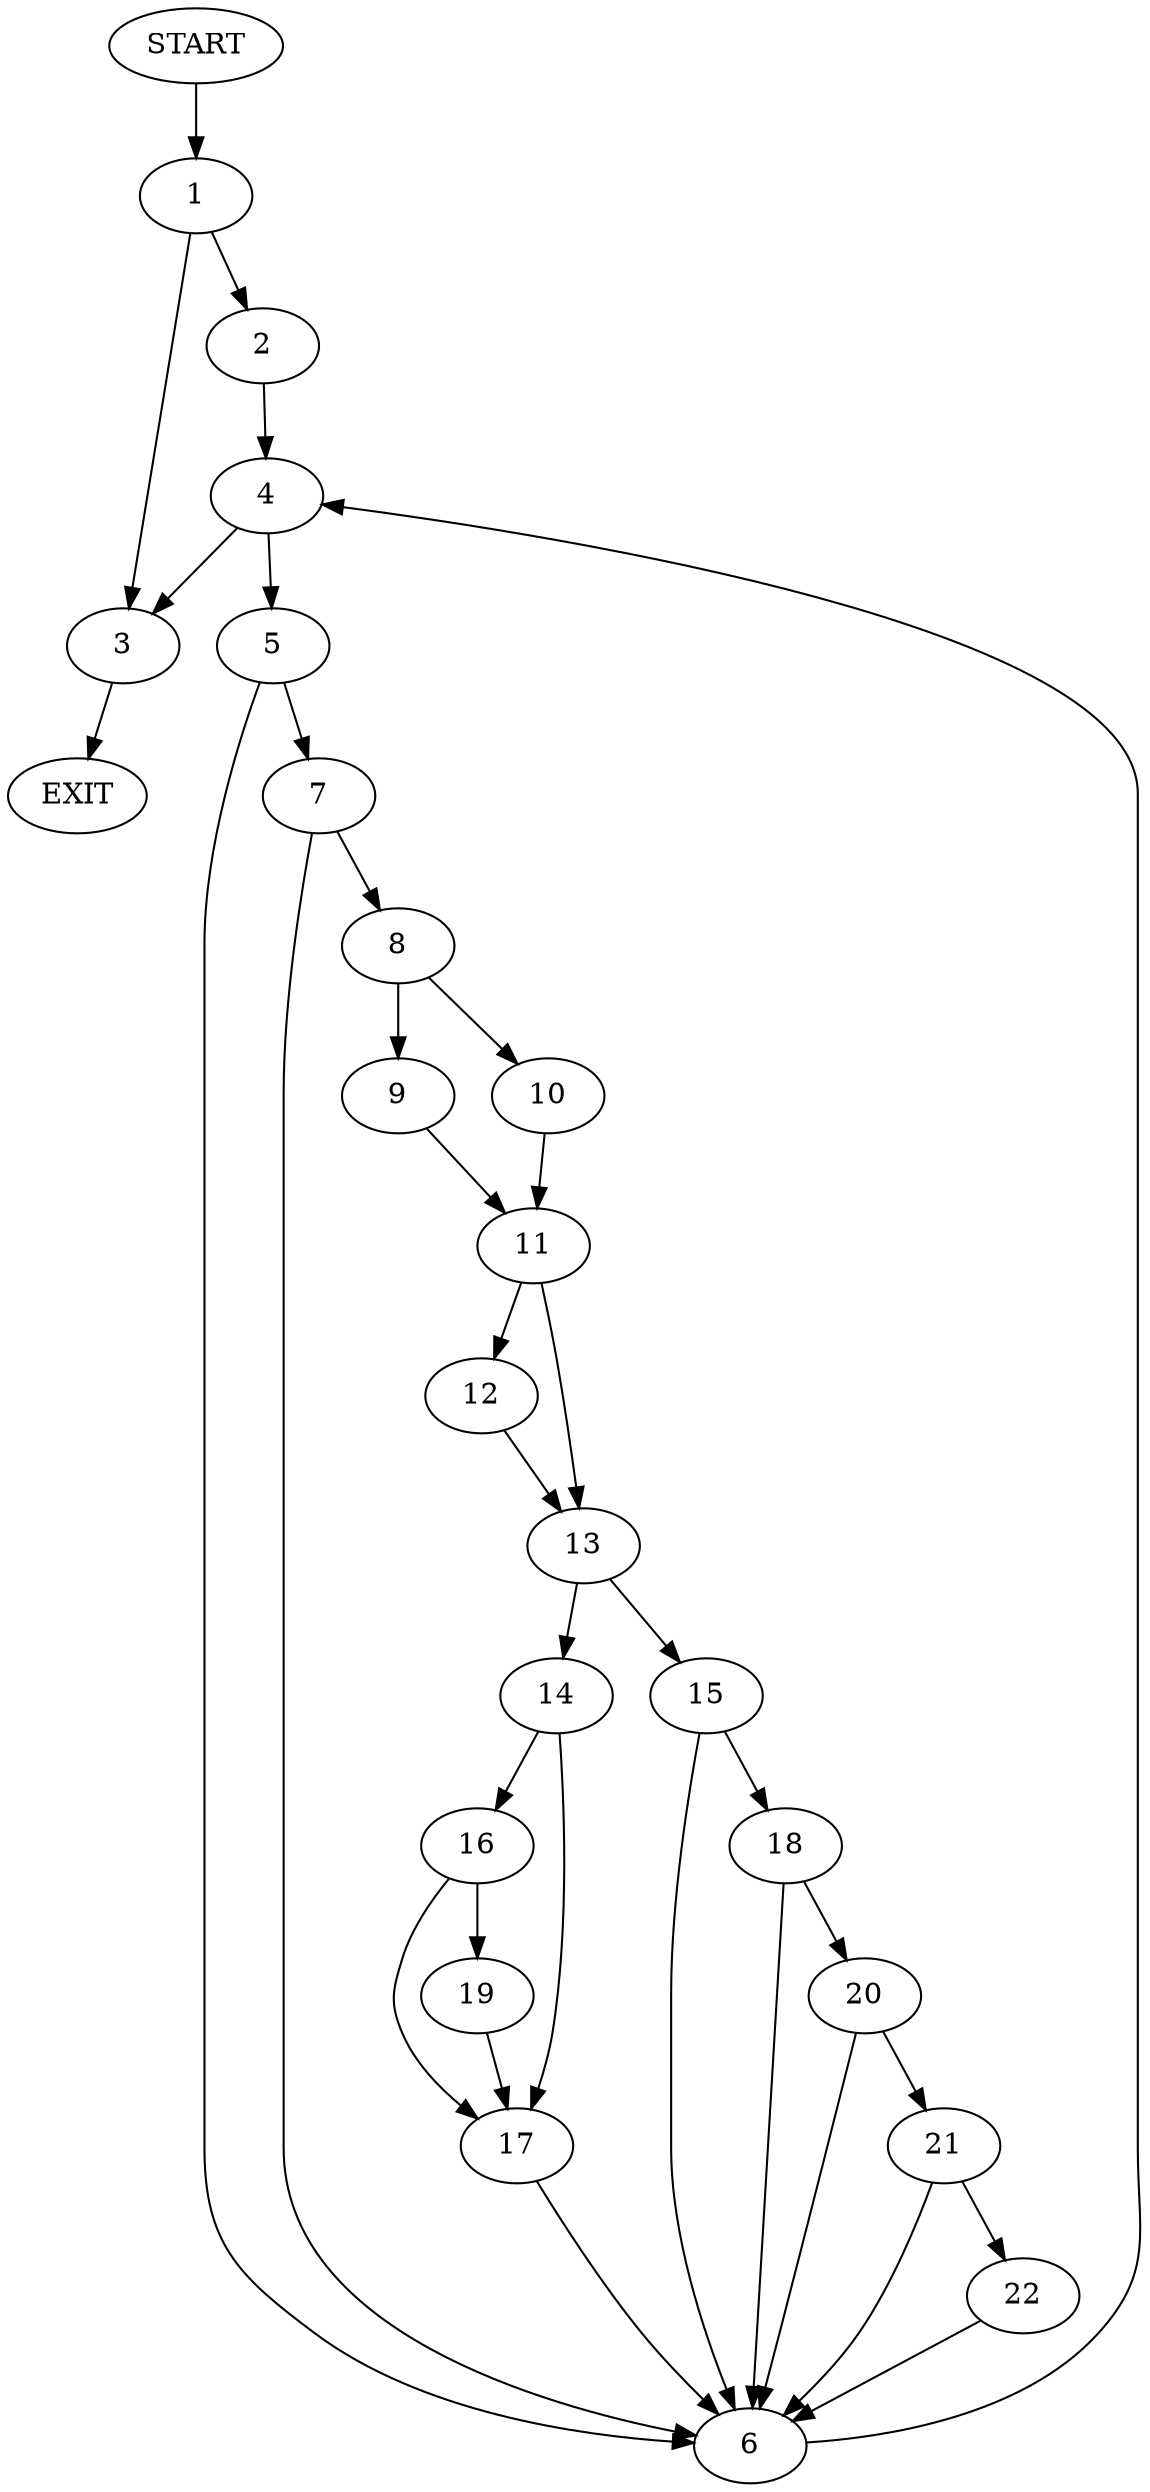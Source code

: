 digraph {
0 [label="START"]
23 [label="EXIT"]
0 -> 1
1 -> 2
1 -> 3
2 -> 4
3 -> 23
4 -> 3
4 -> 5
5 -> 6
5 -> 7
7 -> 6
7 -> 8
6 -> 4
8 -> 9
8 -> 10
10 -> 11
9 -> 11
11 -> 12
11 -> 13
12 -> 13
13 -> 14
13 -> 15
14 -> 16
14 -> 17
15 -> 6
15 -> 18
16 -> 19
16 -> 17
17 -> 6
19 -> 17
18 -> 20
18 -> 6
20 -> 6
20 -> 21
21 -> 22
21 -> 6
22 -> 6
}
